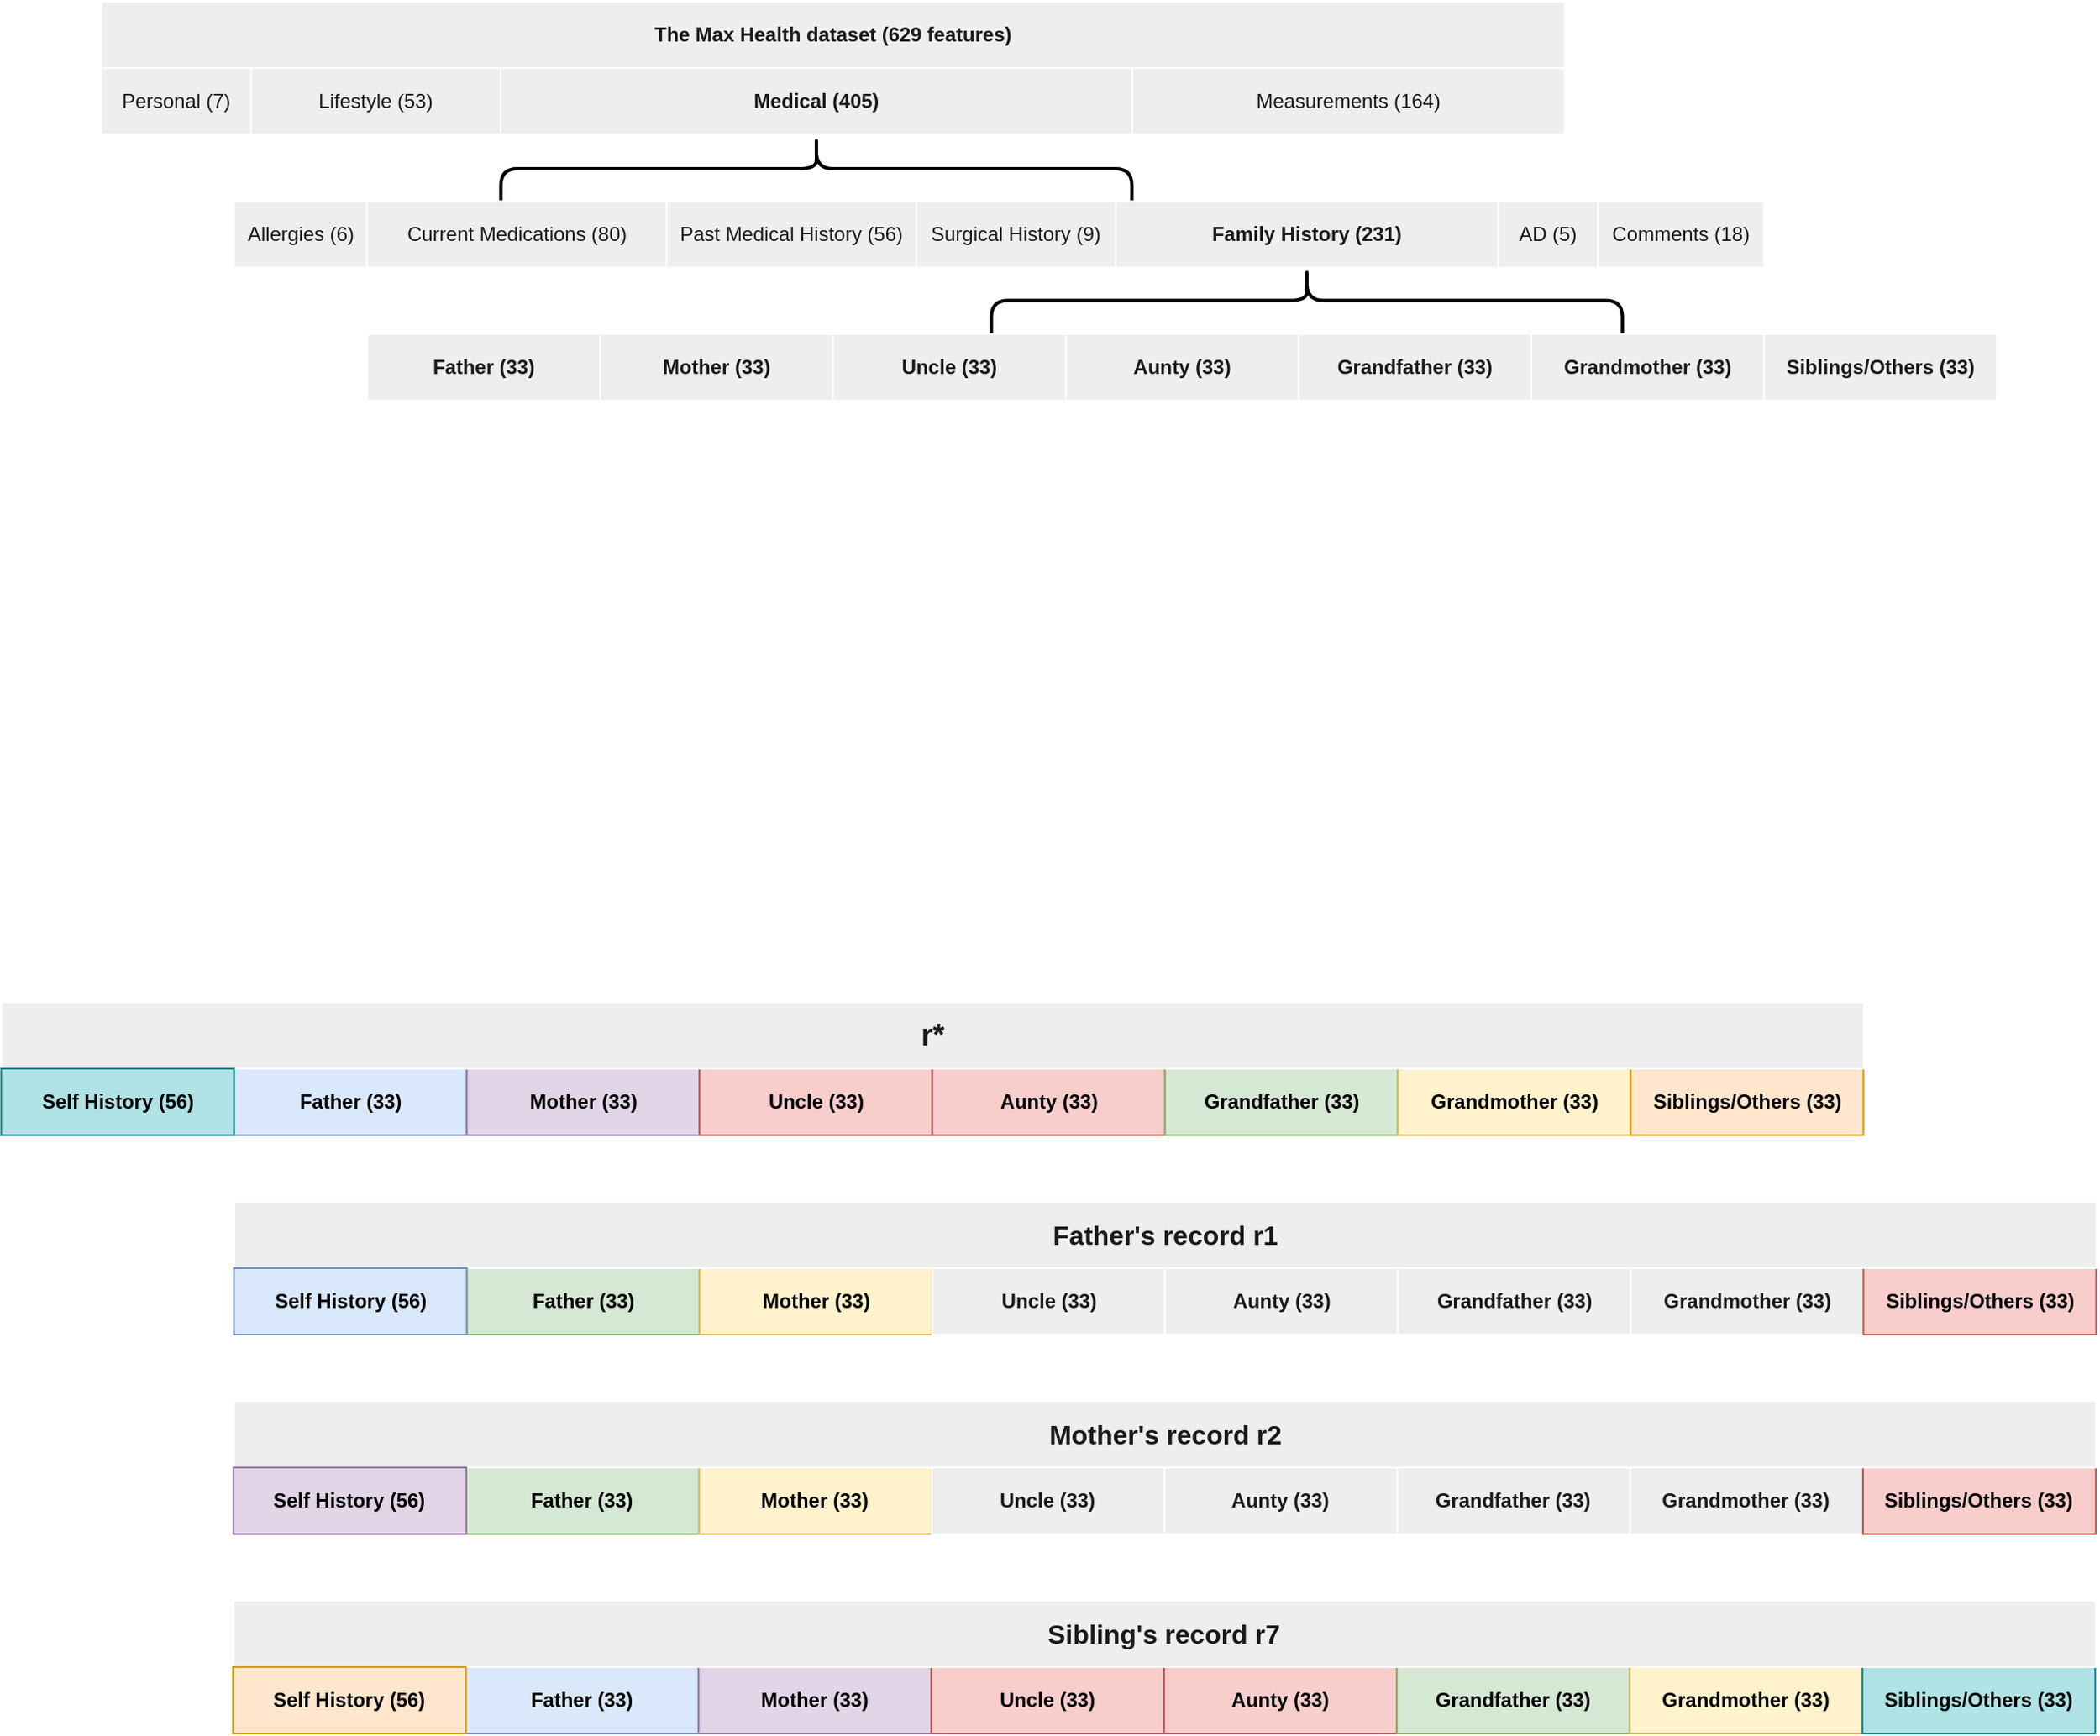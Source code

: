 <mxfile version="26.0.6">
  <diagram name="Page-1" id="p3MePknBcelEORn2URV9">
    <mxGraphModel dx="1440" dy="896" grid="1" gridSize="10" guides="1" tooltips="1" connect="1" arrows="1" fold="1" page="1" pageScale="1" pageWidth="827" pageHeight="1169" math="0" shadow="0">
      <root>
        <mxCell id="0" />
        <mxCell id="1" parent="0" />
        <mxCell id="D1cV1n5Gp3ANrmxUmuU1-2" value="Personal (7)" style="rounded=0;whiteSpace=wrap;html=1;labelBackgroundColor=none;fillColor=#EEEEEE;strokeColor=#FFFFFF;fontColor=#1A1A1A;" vertex="1" parent="1">
          <mxGeometry x="80" y="118" width="90" height="40" as="geometry" />
        </mxCell>
        <mxCell id="D1cV1n5Gp3ANrmxUmuU1-3" value="Lifestyle (53)" style="rounded=0;whiteSpace=wrap;html=1;labelBackgroundColor=none;fillColor=#EEEEEE;strokeColor=#FFFFFF;fontColor=#1A1A1A;" vertex="1" parent="1">
          <mxGeometry x="170" y="118" width="150" height="40" as="geometry" />
        </mxCell>
        <mxCell id="D1cV1n5Gp3ANrmxUmuU1-4" value="&lt;b&gt;Medical (405)&lt;/b&gt;" style="rounded=0;whiteSpace=wrap;html=1;labelBackgroundColor=none;fillColor=#EEEEEE;strokeColor=#FFFFFF;fontColor=#1A1A1A;" vertex="1" parent="1">
          <mxGeometry x="320" y="118" width="380" height="40" as="geometry" />
        </mxCell>
        <mxCell id="D1cV1n5Gp3ANrmxUmuU1-5" value="Measurements (164)" style="rounded=0;whiteSpace=wrap;html=1;labelBackgroundColor=none;fillColor=#EEEEEE;strokeColor=#FFFFFF;fontColor=#1A1A1A;" vertex="1" parent="1">
          <mxGeometry x="700" y="118" width="260" height="40" as="geometry" />
        </mxCell>
        <mxCell id="D1cV1n5Gp3ANrmxUmuU1-20" value="" style="shape=curlyBracket;whiteSpace=wrap;html=1;rounded=1;labelPosition=left;verticalLabelPosition=middle;align=right;verticalAlign=middle;rotation=90;size=0.5;strokeWidth=2;labelBackgroundColor=none;" vertex="1" parent="1">
          <mxGeometry x="489.71" y="-11.28" width="40.57" height="379.5" as="geometry" />
        </mxCell>
        <mxCell id="D1cV1n5Gp3ANrmxUmuU1-21" value="Allergies (6)" style="rounded=0;whiteSpace=wrap;html=1;labelBackgroundColor=none;fillColor=#EEEEEE;strokeColor=#FFFFFF;fontColor=#1A1A1A;" vertex="1" parent="1">
          <mxGeometry x="159.72" y="198" width="80" height="40" as="geometry" />
        </mxCell>
        <mxCell id="D1cV1n5Gp3ANrmxUmuU1-22" value="Current Medications (80)" style="rounded=0;whiteSpace=wrap;html=1;labelBackgroundColor=none;fillColor=#EEEEEE;strokeColor=#FFFFFF;fontColor=#1A1A1A;" vertex="1" parent="1">
          <mxGeometry x="239.72" y="198" width="180" height="40" as="geometry" />
        </mxCell>
        <mxCell id="D1cV1n5Gp3ANrmxUmuU1-23" value="Past Medical History (56)" style="rounded=0;whiteSpace=wrap;html=1;labelBackgroundColor=none;fillColor=#EEEEEE;strokeColor=#FFFFFF;fontColor=#1A1A1A;" vertex="1" parent="1">
          <mxGeometry x="420" y="198" width="150" height="40" as="geometry" />
        </mxCell>
        <mxCell id="D1cV1n5Gp3ANrmxUmuU1-24" value="Surgical History (9)" style="rounded=0;whiteSpace=wrap;html=1;labelBackgroundColor=none;fillColor=#EEEEEE;strokeColor=#FFFFFF;fontColor=#1A1A1A;" vertex="1" parent="1">
          <mxGeometry x="570" y="198" width="120" height="40" as="geometry" />
        </mxCell>
        <mxCell id="D1cV1n5Gp3ANrmxUmuU1-25" value="&lt;b&gt;Family History (231)&lt;/b&gt;" style="rounded=0;whiteSpace=wrap;html=1;labelBackgroundColor=none;fillColor=#EEEEEE;strokeColor=#FFFFFF;fontColor=#1A1A1A;" vertex="1" parent="1">
          <mxGeometry x="690" y="198" width="230" height="40" as="geometry" />
        </mxCell>
        <mxCell id="D1cV1n5Gp3ANrmxUmuU1-26" value="AD (5)" style="rounded=0;whiteSpace=wrap;html=1;labelBackgroundColor=none;fillColor=#EEEEEE;strokeColor=#FFFFFF;fontColor=#1A1A1A;" vertex="1" parent="1">
          <mxGeometry x="920" y="198" width="60" height="40" as="geometry" />
        </mxCell>
        <mxCell id="D1cV1n5Gp3ANrmxUmuU1-27" value="Comments (18)" style="rounded=0;whiteSpace=wrap;html=1;labelBackgroundColor=none;fillColor=#EEEEEE;strokeColor=#FFFFFF;fontColor=#1A1A1A;" vertex="1" parent="1">
          <mxGeometry x="980" y="198" width="100" height="40" as="geometry" />
        </mxCell>
        <mxCell id="D1cV1n5Gp3ANrmxUmuU1-28" value="" style="shape=curlyBracket;whiteSpace=wrap;html=1;rounded=1;labelPosition=left;verticalLabelPosition=middle;align=right;verticalAlign=middle;rotation=90;size=0.5;strokeWidth=2;labelBackgroundColor=none;" vertex="1" parent="1">
          <mxGeometry x="784.72" y="68" width="40.57" height="379.5" as="geometry" />
        </mxCell>
        <mxCell id="D1cV1n5Gp3ANrmxUmuU1-29" value="Father (33)" style="rounded=0;whiteSpace=wrap;html=1;fontStyle=1;labelBackgroundColor=none;fillColor=#EEEEEE;strokeColor=#FFFFFF;fontColor=#1A1A1A;" vertex="1" parent="1">
          <mxGeometry x="240" y="278" width="140" height="40" as="geometry" />
        </mxCell>
        <mxCell id="D1cV1n5Gp3ANrmxUmuU1-30" value="Mother (33)" style="rounded=0;whiteSpace=wrap;html=1;fontStyle=1;labelBackgroundColor=none;fillColor=#EEEEEE;strokeColor=#FFFFFF;fontColor=#1A1A1A;" vertex="1" parent="1">
          <mxGeometry x="380" y="278" width="140" height="40" as="geometry" />
        </mxCell>
        <mxCell id="D1cV1n5Gp3ANrmxUmuU1-31" value="Uncle (33)" style="rounded=0;whiteSpace=wrap;html=1;fontStyle=1;labelBackgroundColor=none;fillColor=#EEEEEE;strokeColor=#FFFFFF;fontColor=#1A1A1A;" vertex="1" parent="1">
          <mxGeometry x="520" y="278" width="140" height="40" as="geometry" />
        </mxCell>
        <mxCell id="D1cV1n5Gp3ANrmxUmuU1-32" value="Aunty (33)" style="rounded=0;whiteSpace=wrap;html=1;fontStyle=1;labelBackgroundColor=none;fillColor=#EEEEEE;strokeColor=#FFFFFF;fontColor=#1A1A1A;" vertex="1" parent="1">
          <mxGeometry x="660" y="278" width="140" height="40" as="geometry" />
        </mxCell>
        <mxCell id="D1cV1n5Gp3ANrmxUmuU1-33" value="Grandfather (33)" style="rounded=0;whiteSpace=wrap;html=1;fontStyle=1;labelBackgroundColor=none;fillColor=#EEEEEE;strokeColor=#FFFFFF;fontColor=#1A1A1A;" vertex="1" parent="1">
          <mxGeometry x="800" y="278" width="140" height="40" as="geometry" />
        </mxCell>
        <mxCell id="D1cV1n5Gp3ANrmxUmuU1-34" value="Grandmother (33)" style="rounded=0;whiteSpace=wrap;html=1;fontStyle=1;labelBackgroundColor=none;fillColor=#EEEEEE;strokeColor=#FFFFFF;fontColor=#1A1A1A;" vertex="1" parent="1">
          <mxGeometry x="940" y="278" width="140" height="40" as="geometry" />
        </mxCell>
        <mxCell id="D1cV1n5Gp3ANrmxUmuU1-35" value="Siblings/Others (33)" style="rounded=0;whiteSpace=wrap;html=1;fontStyle=1;labelBackgroundColor=none;fillColor=#EEEEEE;strokeColor=#FFFFFF;fontColor=#1A1A1A;" vertex="1" parent="1">
          <mxGeometry x="1080" y="278" width="140" height="40" as="geometry" />
        </mxCell>
        <mxCell id="D1cV1n5Gp3ANrmxUmuU1-36" value="&lt;b&gt;The Max Health dataset (629 features)&lt;/b&gt;" style="rounded=0;whiteSpace=wrap;html=1;labelBackgroundColor=none;fillColor=#EEEEEE;strokeColor=#FFFFFF;fontColor=#1A1A1A;" vertex="1" parent="1">
          <mxGeometry x="80" y="78" width="880" height="40" as="geometry" />
        </mxCell>
        <mxCell id="D1cV1n5Gp3ANrmxUmuU1-37" value="Father (33)" style="rounded=0;whiteSpace=wrap;html=1;fontStyle=1;labelBackgroundColor=none;fillColor=#dae8fc;strokeColor=#6c8ebf;" vertex="1" parent="1">
          <mxGeometry x="159.72" y="720" width="140" height="40" as="geometry" />
        </mxCell>
        <mxCell id="D1cV1n5Gp3ANrmxUmuU1-38" value="Mother (33)" style="rounded=0;whiteSpace=wrap;html=1;fontStyle=1;labelBackgroundColor=none;fillColor=#e1d5e7;strokeColor=#9673a6;" vertex="1" parent="1">
          <mxGeometry x="299.72" y="720" width="140" height="40" as="geometry" />
        </mxCell>
        <mxCell id="D1cV1n5Gp3ANrmxUmuU1-39" value="Uncle (33)" style="rounded=0;whiteSpace=wrap;html=1;fontStyle=1;labelBackgroundColor=none;fillColor=#f8cecc;strokeColor=#b85450;" vertex="1" parent="1">
          <mxGeometry x="439.72" y="720" width="140" height="40" as="geometry" />
        </mxCell>
        <mxCell id="D1cV1n5Gp3ANrmxUmuU1-40" value="Aunty (33)" style="rounded=0;whiteSpace=wrap;html=1;fontStyle=1;labelBackgroundColor=none;fillColor=#f8cecc;strokeColor=#b85450;" vertex="1" parent="1">
          <mxGeometry x="579.72" y="720" width="140" height="40" as="geometry" />
        </mxCell>
        <mxCell id="D1cV1n5Gp3ANrmxUmuU1-41" value="Grandfather (33)" style="rounded=0;whiteSpace=wrap;html=1;fontStyle=1;labelBackgroundColor=none;fillColor=#d5e8d4;strokeColor=#82b366;" vertex="1" parent="1">
          <mxGeometry x="719.72" y="720" width="140" height="40" as="geometry" />
        </mxCell>
        <mxCell id="D1cV1n5Gp3ANrmxUmuU1-42" value="Grandmother (33)" style="rounded=0;whiteSpace=wrap;html=1;fontStyle=1;labelBackgroundColor=none;fillColor=#fff2cc;strokeColor=#d6b656;" vertex="1" parent="1">
          <mxGeometry x="859.72" y="720" width="140" height="40" as="geometry" />
        </mxCell>
        <mxCell id="D1cV1n5Gp3ANrmxUmuU1-43" value="Siblings/Others (33)" style="rounded=0;whiteSpace=wrap;html=1;fontStyle=1;labelBackgroundColor=none;fillColor=#ffe6cc;strokeColor=#d79b00;" vertex="1" parent="1">
          <mxGeometry x="999.72" y="720" width="140" height="40" as="geometry" />
        </mxCell>
        <mxCell id="D1cV1n5Gp3ANrmxUmuU1-44" value="&lt;font style=&quot;font-size: 18px;&quot;&gt;&lt;b&gt;r*&lt;/b&gt;&lt;/font&gt;" style="rounded=0;whiteSpace=wrap;html=1;labelBackgroundColor=none;fillColor=#EEEEEE;strokeColor=#FFFFFF;fontColor=#1A1A1A;" vertex="1" parent="1">
          <mxGeometry x="20" y="680" width="1120" height="40" as="geometry" />
        </mxCell>
        <mxCell id="D1cV1n5Gp3ANrmxUmuU1-45" value="Father (33)" style="rounded=0;whiteSpace=wrap;html=1;fontStyle=1;labelBackgroundColor=none;fillColor=#d5e8d4;strokeColor=#82b366;" vertex="1" parent="1">
          <mxGeometry x="299.72" y="840" width="140" height="40" as="geometry" />
        </mxCell>
        <mxCell id="D1cV1n5Gp3ANrmxUmuU1-46" value="Mother (33)" style="rounded=0;whiteSpace=wrap;html=1;fontStyle=1;labelBackgroundColor=none;fillColor=#fff2cc;strokeColor=#d6b656;" vertex="1" parent="1">
          <mxGeometry x="439.72" y="840" width="140" height="40" as="geometry" />
        </mxCell>
        <mxCell id="D1cV1n5Gp3ANrmxUmuU1-47" value="Uncle (33)" style="rounded=0;whiteSpace=wrap;html=1;fontStyle=1;labelBackgroundColor=none;fillColor=#EEEEEE;strokeColor=#FFFFFF;fontColor=#1A1A1A;" vertex="1" parent="1">
          <mxGeometry x="579.72" y="840" width="140" height="40" as="geometry" />
        </mxCell>
        <mxCell id="D1cV1n5Gp3ANrmxUmuU1-48" value="Aunty (33)" style="rounded=0;whiteSpace=wrap;html=1;fontStyle=1;labelBackgroundColor=none;fillColor=#EEEEEE;strokeColor=#FFFFFF;fontColor=#1A1A1A;" vertex="1" parent="1">
          <mxGeometry x="719.72" y="840" width="140" height="40" as="geometry" />
        </mxCell>
        <mxCell id="D1cV1n5Gp3ANrmxUmuU1-49" value="Grandfather (33)" style="rounded=0;whiteSpace=wrap;html=1;fontStyle=1;labelBackgroundColor=none;fillColor=#EEEEEE;strokeColor=#FFFFFF;fontColor=#1A1A1A;" vertex="1" parent="1">
          <mxGeometry x="859.72" y="840" width="140" height="40" as="geometry" />
        </mxCell>
        <mxCell id="D1cV1n5Gp3ANrmxUmuU1-50" value="Grandmother (33)" style="rounded=0;whiteSpace=wrap;html=1;fontStyle=1;labelBackgroundColor=none;fillColor=#EEEEEE;strokeColor=#FFFFFF;fontColor=#1A1A1A;" vertex="1" parent="1">
          <mxGeometry x="999.72" y="840" width="140" height="40" as="geometry" />
        </mxCell>
        <mxCell id="D1cV1n5Gp3ANrmxUmuU1-51" value="Siblings/Others (33)" style="rounded=0;whiteSpace=wrap;html=1;fontStyle=1;labelBackgroundColor=none;fillColor=#f8cecc;strokeColor=#b85450;" vertex="1" parent="1">
          <mxGeometry x="1139.72" y="840" width="140" height="40" as="geometry" />
        </mxCell>
        <mxCell id="D1cV1n5Gp3ANrmxUmuU1-52" value="&lt;font style=&quot;font-size: 16px;&quot;&gt;&lt;b&gt;Father&#39;s record r1&lt;/b&gt;&lt;/font&gt;" style="rounded=0;whiteSpace=wrap;html=1;labelBackgroundColor=none;fillColor=#EEEEEE;strokeColor=#FFFFFF;fontColor=#1A1A1A;" vertex="1" parent="1">
          <mxGeometry x="160" y="800" width="1120" height="40" as="geometry" />
        </mxCell>
        <mxCell id="D1cV1n5Gp3ANrmxUmuU1-53" value="Self History (56)" style="rounded=0;whiteSpace=wrap;html=1;fontStyle=1;labelBackgroundColor=none;fillColor=#b0e3e6;strokeColor=#0e8088;" vertex="1" parent="1">
          <mxGeometry x="19.72" y="720" width="140" height="40" as="geometry" />
        </mxCell>
        <mxCell id="D1cV1n5Gp3ANrmxUmuU1-54" value="Self History (56)" style="rounded=0;whiteSpace=wrap;html=1;fontStyle=1;labelBackgroundColor=none;fillColor=#dae8fc;strokeColor=#6c8ebf;" vertex="1" parent="1">
          <mxGeometry x="159.72" y="840" width="140" height="40" as="geometry" />
        </mxCell>
        <mxCell id="D1cV1n5Gp3ANrmxUmuU1-55" value="Father (33)" style="rounded=0;whiteSpace=wrap;html=1;fontStyle=1;labelBackgroundColor=none;fillColor=#d5e8d4;strokeColor=#82b366;" vertex="1" parent="1">
          <mxGeometry x="299.44" y="960" width="140" height="40" as="geometry" />
        </mxCell>
        <mxCell id="D1cV1n5Gp3ANrmxUmuU1-56" value="Mother (33)" style="rounded=0;whiteSpace=wrap;html=1;fontStyle=1;labelBackgroundColor=none;fillColor=#fff2cc;strokeColor=#d6b656;" vertex="1" parent="1">
          <mxGeometry x="439.44" y="960" width="140" height="40" as="geometry" />
        </mxCell>
        <mxCell id="D1cV1n5Gp3ANrmxUmuU1-57" value="Uncle (33)" style="rounded=0;whiteSpace=wrap;html=1;fontStyle=1;labelBackgroundColor=none;fillColor=#EEEEEE;strokeColor=#FFFFFF;fontColor=#1A1A1A;" vertex="1" parent="1">
          <mxGeometry x="579.44" y="960" width="140" height="40" as="geometry" />
        </mxCell>
        <mxCell id="D1cV1n5Gp3ANrmxUmuU1-58" value="Aunty (33)" style="rounded=0;whiteSpace=wrap;html=1;fontStyle=1;labelBackgroundColor=none;fillColor=#EEEEEE;strokeColor=#FFFFFF;fontColor=#1A1A1A;" vertex="1" parent="1">
          <mxGeometry x="719.44" y="960" width="140" height="40" as="geometry" />
        </mxCell>
        <mxCell id="D1cV1n5Gp3ANrmxUmuU1-59" value="Grandfather (33)" style="rounded=0;whiteSpace=wrap;html=1;fontStyle=1;labelBackgroundColor=none;fillColor=#EEEEEE;strokeColor=#FFFFFF;fontColor=#1A1A1A;" vertex="1" parent="1">
          <mxGeometry x="859.44" y="960" width="140" height="40" as="geometry" />
        </mxCell>
        <mxCell id="D1cV1n5Gp3ANrmxUmuU1-60" value="Grandmother (33)" style="rounded=0;whiteSpace=wrap;html=1;fontStyle=1;labelBackgroundColor=none;fillColor=#EEEEEE;strokeColor=#FFFFFF;fontColor=#1A1A1A;" vertex="1" parent="1">
          <mxGeometry x="999.44" y="960" width="140" height="40" as="geometry" />
        </mxCell>
        <mxCell id="D1cV1n5Gp3ANrmxUmuU1-61" value="Siblings/Others (33)" style="rounded=0;whiteSpace=wrap;html=1;fontStyle=1;labelBackgroundColor=none;fillColor=#f8cecc;strokeColor=#b85450;" vertex="1" parent="1">
          <mxGeometry x="1139.44" y="960" width="140" height="40" as="geometry" />
        </mxCell>
        <mxCell id="D1cV1n5Gp3ANrmxUmuU1-62" value="&lt;font style=&quot;font-size: 16px;&quot;&gt;&lt;b&gt;Mother&#39;s record r2&lt;/b&gt;&lt;/font&gt;" style="rounded=0;whiteSpace=wrap;html=1;labelBackgroundColor=none;fillColor=#EEEEEE;strokeColor=#FFFFFF;fontColor=#1A1A1A;" vertex="1" parent="1">
          <mxGeometry x="159.72" y="920" width="1120" height="40" as="geometry" />
        </mxCell>
        <mxCell id="D1cV1n5Gp3ANrmxUmuU1-63" value="Self History (56)" style="rounded=0;whiteSpace=wrap;html=1;fontStyle=1;labelBackgroundColor=none;fillColor=#e1d5e7;strokeColor=#9673a6;" vertex="1" parent="1">
          <mxGeometry x="159.44" y="960" width="140" height="40" as="geometry" />
        </mxCell>
        <mxCell id="D1cV1n5Gp3ANrmxUmuU1-64" value="Father (33)" style="rounded=0;whiteSpace=wrap;html=1;fontStyle=1;labelBackgroundColor=none;fillColor=#dae8fc;strokeColor=#6c8ebf;" vertex="1" parent="1">
          <mxGeometry x="299.16" y="1080" width="140" height="40" as="geometry" />
        </mxCell>
        <mxCell id="D1cV1n5Gp3ANrmxUmuU1-65" value="Mother (33)" style="rounded=0;whiteSpace=wrap;html=1;fontStyle=1;labelBackgroundColor=none;fillColor=#e1d5e7;strokeColor=#9673a6;" vertex="1" parent="1">
          <mxGeometry x="439.16" y="1080" width="140" height="40" as="geometry" />
        </mxCell>
        <mxCell id="D1cV1n5Gp3ANrmxUmuU1-66" value="Uncle (33)" style="rounded=0;whiteSpace=wrap;html=1;fontStyle=1;labelBackgroundColor=none;fillColor=#f8cecc;strokeColor=#b85450;" vertex="1" parent="1">
          <mxGeometry x="579.16" y="1080" width="140" height="40" as="geometry" />
        </mxCell>
        <mxCell id="D1cV1n5Gp3ANrmxUmuU1-67" value="Aunty (33)" style="rounded=0;whiteSpace=wrap;html=1;fontStyle=1;labelBackgroundColor=none;fillColor=#f8cecc;strokeColor=#b85450;" vertex="1" parent="1">
          <mxGeometry x="719.16" y="1080" width="140" height="40" as="geometry" />
        </mxCell>
        <mxCell id="D1cV1n5Gp3ANrmxUmuU1-68" value="Grandfather (33)" style="rounded=0;whiteSpace=wrap;html=1;fontStyle=1;labelBackgroundColor=none;fillColor=#d5e8d4;strokeColor=#82b366;" vertex="1" parent="1">
          <mxGeometry x="859.16" y="1080" width="140" height="40" as="geometry" />
        </mxCell>
        <mxCell id="D1cV1n5Gp3ANrmxUmuU1-69" value="Grandmother (33)" style="rounded=0;whiteSpace=wrap;html=1;fontStyle=1;labelBackgroundColor=none;fillColor=#fff2cc;strokeColor=#d6b656;" vertex="1" parent="1">
          <mxGeometry x="999.16" y="1080" width="140" height="40" as="geometry" />
        </mxCell>
        <mxCell id="D1cV1n5Gp3ANrmxUmuU1-70" value="Siblings/Others (33)" style="rounded=0;whiteSpace=wrap;html=1;fontStyle=1;labelBackgroundColor=none;fillColor=#b0e3e6;strokeColor=#0e8088;" vertex="1" parent="1">
          <mxGeometry x="1139.16" y="1080" width="140" height="40" as="geometry" />
        </mxCell>
        <mxCell id="D1cV1n5Gp3ANrmxUmuU1-71" value="&lt;font style=&quot;font-size: 16px;&quot;&gt;&lt;b&gt;Sibling&#39;s record r7&lt;/b&gt;&lt;/font&gt;" style="rounded=0;whiteSpace=wrap;html=1;labelBackgroundColor=none;fillColor=#EEEEEE;strokeColor=#FFFFFF;fontColor=#1A1A1A;" vertex="1" parent="1">
          <mxGeometry x="159.44" y="1040" width="1120" height="40" as="geometry" />
        </mxCell>
        <mxCell id="D1cV1n5Gp3ANrmxUmuU1-72" value="Self History (56)" style="rounded=0;whiteSpace=wrap;html=1;fontStyle=1;labelBackgroundColor=none;fillColor=#ffe6cc;strokeColor=#d79b00;" vertex="1" parent="1">
          <mxGeometry x="159.16" y="1080" width="140" height="40" as="geometry" />
        </mxCell>
      </root>
    </mxGraphModel>
  </diagram>
</mxfile>

